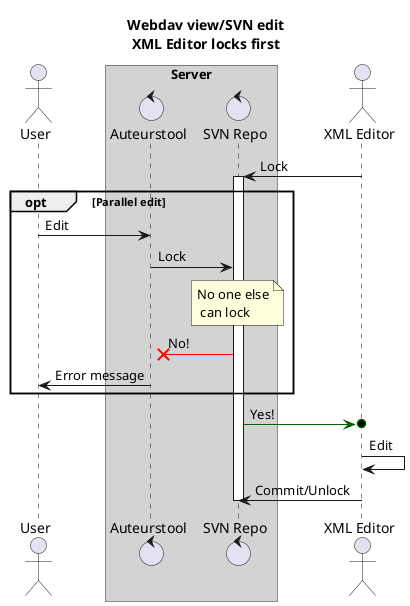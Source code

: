 @startuml

' Define the actors
actor User
box "Server" #LightGray
    control Auteurstool as AUT
    control "SVN Repo" as SVN
end box
actor "XML Editor" as XML

title
    Webdav view/SVN edit
    XML Editor locks first
end title
XML->SVN: Lock
activate SVN
opt Parallel edit
    User->AUT: Edit
    AUT->SVN: Lock
    note over SVN: No one else\n can lock
    SVN -[#red]x AUT: No!
    AUT -> User: Error message
end
SVN -[#darkgreen]>o XML: Yes!
XML -> XML: Edit
XML -> SVN: Commit/Unlock
deactivate SVN
@enduml
